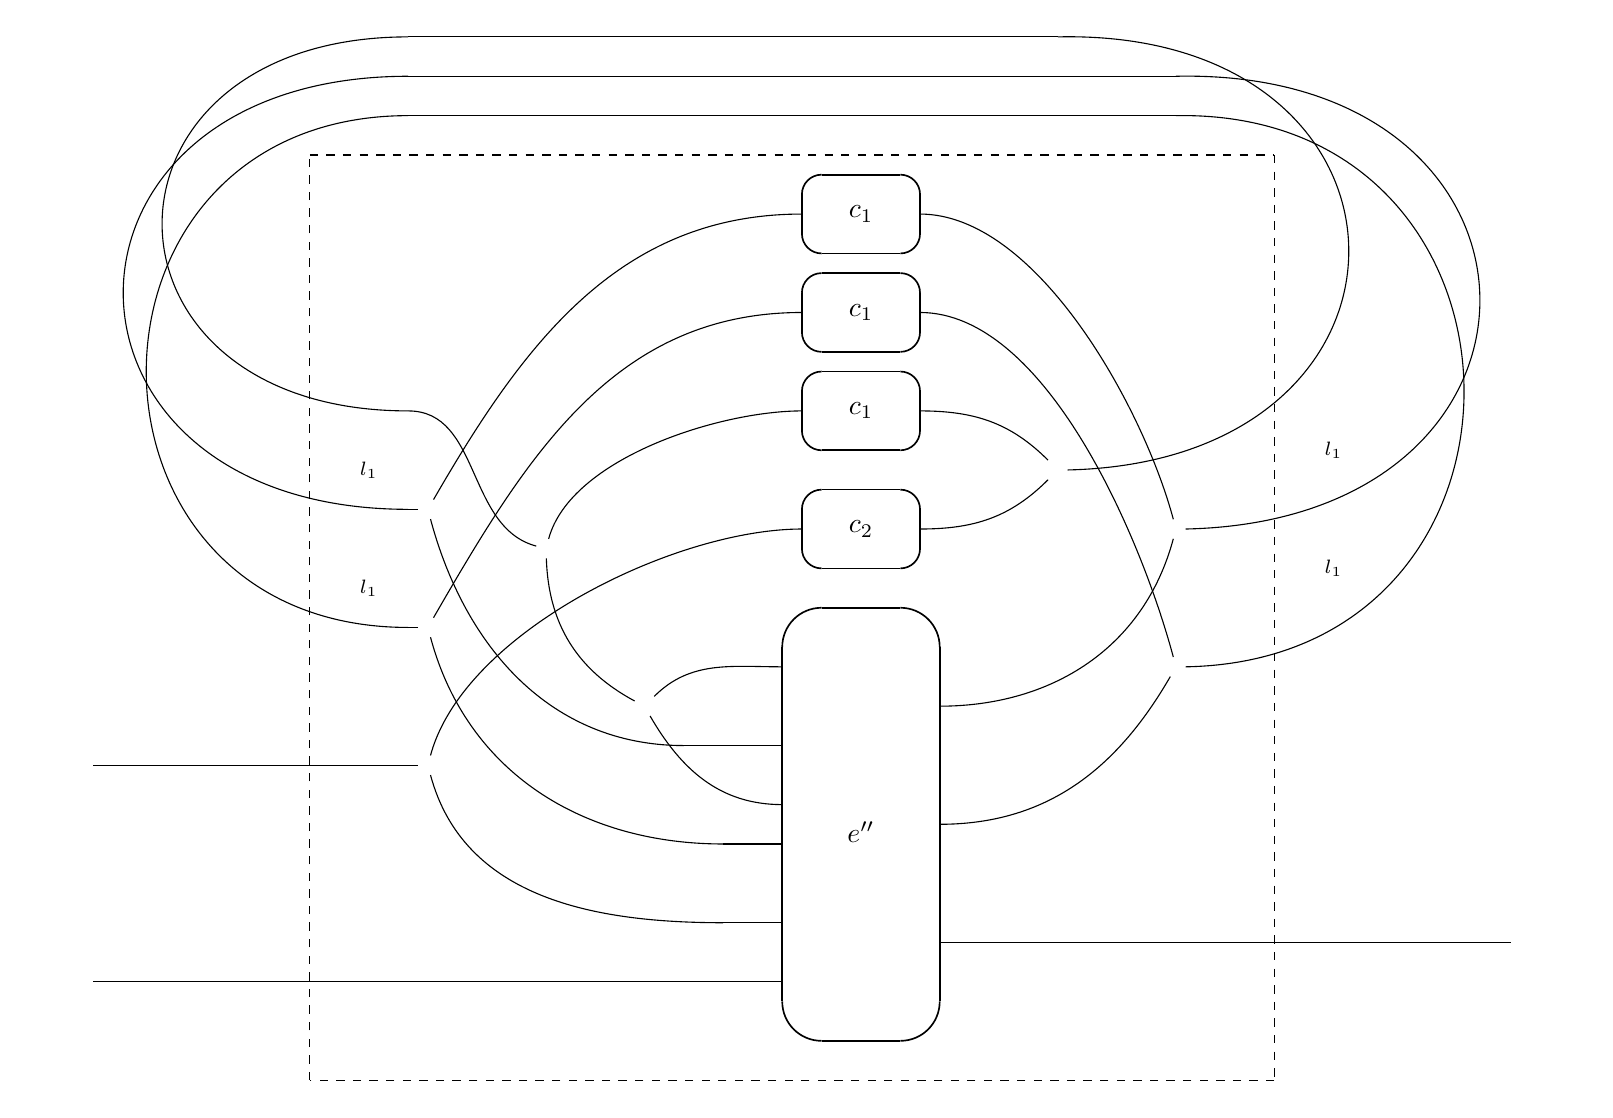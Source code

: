\begin{tikzpicture}
	\begin{pgfonlayer}{nodelayer}
		\node [style=none] (1) at (-0.75, 1.75) {};
		\node [style=none] (3) at (-0.75, 1.75) {};
		\node [style=none] (4) at (-0.25, 2.25) {};
		\node [style=none] (5) at (-0.75, -2.75) {};
		\node [style=none] (6) at (1.25, -2.75) {};
		\node [style=none] (7) at (-0.25, -3.25) {};
		\node [style=none] (8) at (1.25, 1.75) {};
		\node [style=none] (9) at (0.75, -3.25) {};
		\node [style=none] (10) at (0.75, 2.25) {};
		\node [style=none] (11) at (0.25, -0.6) {$e''$};
		\node [style=none] (12) at (8.5, -2) {};
		\node [style=none] (13) at (-9.5, -2.5) {};
		\node [style=none] (15) at (1.25, -2) {};
		\node [style=none] (16) at (-0.75, -2.5) {};
		\node [style=none] (17) at (-6.75, 8) {};
		\node [style=none] (18) at (5.5, 8) {};
		\node [style=none] (19) at (5.5, -3.75) {};
		\node [style=none] (20) at (-6.75, -3.75) {};
		\node [style=none] (21) at (-1.5, -1.75) {};
		\node [style=none] (22) at (1.25, -0.5) {};
		\node [style=black] (23) at (-5.25, 0.25) {};
		\node [style=none] (24) at (-9.5, 0.25) {};
		\node [style=none] (25) at (-0.5, 3.25) {};
		\node [style=none] (26) at (-0.5, 3) {};
		\node [style=none] (27) at (-0.5, 3.5) {};
		\node [style=none] (28) at (-0.25, 3.75) {};
		\node [style=none] (29) at (-0.5, 3) {};
		\node [style=none] (30) at (1, 3) {};
		\node [style=none] (31) at (-0.25, 2.75) {};
		\node [style=none] (32) at (1, 3.5) {};
		\node [style=none] (33) at (0.75, 2.75) {};
		\node [style=none] (34) at (0.75, 3.75) {};
		\node [style=none] (35) at (-0.5, 3.5) {};
		\node [style=none] (36) at (0.25, 3.25) {$c_{2}$};
		\node [style=none] (37) at (1, 3.25) {};
		\node [style=black] (38) at (-2.5, 1) {};
		\node [style=none] (39) at (-2, 0.5) {};
		\node [style=none] (40) at (-1.5, -0.75) {};
		\node [style=none] (43) at (-0.5, 4.75) {};
		\node [style=black] (44) at (2.75, 4) {};
		\node [style=black] (45) at (-3.75, 3) {};
		\node [style=none] (46) at (-5.5, 4.75) {};
		\node [style=none] (47) at (-0.5, 4.5) {};
		\node [style=none] (48) at (-0.5, 5) {};
		\node [style=none] (49) at (-0.25, 5.25) {};
		\node [style=none] (50) at (-0.5, 4.5) {};
		\node [style=none] (51) at (1, 4.5) {};
		\node [style=none] (52) at (-0.25, 4.25) {};
		\node [style=none] (53) at (1, 5) {};
		\node [style=none] (54) at (0.75, 4.25) {};
		\node [style=none] (55) at (0.75, 5.25) {};
		\node [style=none] (56) at (0.25, 4.75) {$c_{1}$};
		\node [style=none] (57) at (-0.5, 5) {};
		\node [style=none] (58) at (1, 4.75) {};
		\node [style=none] (59) at (2.75, 9.5) {};
		\node [style=none] (60) at (-5.5, 9.5) {};
		\node [style=none] (61) at (-0.5, 7.25) {};
		\node [style=none] (62) at (6.25, 4.25) {\scriptsize $l_1$};
		\node [style=none] (63) at (1.25, 1) {};
		\node [style=black] (64) at (4.25, 3.25) {};
		\node [style=none] (65) at (-6, 4) {\scriptsize $l_1$};
		\node [style=black] (66) at (-5.25, 3.5) {};
		\node [style=none] (67) at (-5.5, 3.5) {};
		\node [style=none] (68) at (-0.5, 7) {};
		\node [style=none] (69) at (-0.5, 7.5) {};
		\node [style=none] (70) at (-0.25, 7.75) {};
		\node [style=none] (71) at (-0.5, 7) {};
		\node [style=none] (72) at (1, 7) {};
		\node [style=none] (73) at (-0.25, 6.75) {};
		\node [style=none] (74) at (1, 7.5) {};
		\node [style=none] (75) at (0.75, 6.75) {};
		\node [style=none] (76) at (0.75, 7.75) {};
		\node [style=none] (77) at (0.25, 7.25) {$c_{1}$};
		\node [style=none] (78) at (-0.5, 7.5) {};
		\node [style=none] (79) at (1, 7.25) {};
		\node [style=none] (80) at (4.25, 9) {};
		\node [style=none] (81) at (-5.5, 9) {};
		\node [style=none] (82) at (-6, 2.5) {\scriptsize $l_1$};
		\node [style=black] (83) at (-5.25, 2) {};
		\node [style=none] (84) at (-5.5, 2) {};
		\node [style=none] (85) at (-0.75, -1.75) {};
		\node [style=none] (86) at (-5.5, 8.5) {};
		\node [style=none] (87) at (4.25, 8.5) {};
		\node [style=none] (88) at (6.25, 2.75) {\scriptsize $l_1$};
		\node [style=black] (89) at (4.25, 1.5) {};
		\node [style=none] (90) at (-0.5, 6) {};
		\node [style=none] (91) at (-0.5, 5.75) {};
		\node [style=none] (92) at (-0.5, 6.25) {};
		\node [style=none] (93) at (-0.25, 6.5) {};
		\node [style=none] (94) at (-0.5, 5.75) {};
		\node [style=none] (95) at (1, 5.75) {};
		\node [style=none] (96) at (-0.25, 5.5) {};
		\node [style=none] (97) at (1, 6.25) {};
		\node [style=none] (98) at (0.75, 5.5) {};
		\node [style=none] (99) at (0.75, 6.5) {};
		\node [style=none] (100) at (0.25, 6) {$c_{1}$};
		\node [style=none] (101) at (-0.5, 6.25) {};
		\node [style=none] (102) at (1, 6) {};
		\node [style=none] (103) at (-0.75, 1.5) {};
		\node [style=none] (104) at (-0.75, -0.25) {};
		\node [style=none] (105) at (-0.75, -0.75) {};
		\node [style=none] (106) at (-0.75, 0.5) {};
	\end{pgfonlayer}
	\begin{pgfonlayer}{edgelayer}
		\draw [semithick, in=0, out=-90] (6.center) to (9.center);
		\draw [semithick, in=-90, out=180] (7.center) to (5.center);
		\draw [semithick, in=180, out=90] (3.center) to (4.center);
		\draw [semithick, in=90, out=0] (10.center) to (8.center);
		\draw [semithick] (4.center) to (10.center);
		\draw [semithick] (8.center) to (6.center);
		\draw [semithick] (9.center) to (7.center);
		\draw [semithick] (5.center) to (3.center);
		\draw (15.center) to (12.center);
		\draw (13.center) to (16.center);
		\draw [dashed] (17.center) to (18.center);
		\draw [dashed] (18.center) to (19.center);
		\draw [dashed] (19.center) to (20.center);
		\draw [dashed] (20.center) to (17.center);
		\draw (24.center) to (23);
		\draw [in=180, out=-75] (23) to (21.center);
		\draw [semithick, in=0, out=-90] (30.center) to (33.center);
		\draw [semithick, in=-90, out=180] (31.center) to (29.center);
		\draw [semithick, in=180, out=90] (27.center) to (28.center);
		\draw [semithick, in=90, out=0] (34.center) to (32.center);
		\draw [semithick] (28.center) to (34.center);
		\draw [semithick] (32.center) to (30.center);
		\draw [semithick] (33.center) to (31.center);
		\draw [semithick] (29.center) to (27.center);
		\draw [in=-180, out=75, looseness=0.75] (23) to (25.center);
		\draw [in=0, out=165] (45) to (46.center);
		\draw [in=-180, out=75, looseness=0.75] (45) to (43.center);
		\draw [semithick, in=0, out=-90] (51.center) to (54.center);
		\draw [semithick, in=-90, out=180] (52.center) to (50.center);
		\draw [semithick, in=180, out=90] (48.center) to (49.center);
		\draw [semithick, in=90, out=0] (55.center) to (53.center);
		\draw [semithick] (49.center) to (55.center);
		\draw [semithick] (53.center) to (51.center);
		\draw [semithick] (54.center) to (52.center);
		\draw [semithick] (50.center) to (48.center);
		\draw [bend right=90, looseness=2.25] (44) to (59.center);
		\draw (59.center) to (60.center);
		\draw [bend left=90, looseness=2.25] (46.center) to (60.center);
		\draw [in=135, out=0] (58.center) to (44);
		\draw [bend right] (45) to (38);
		\draw [in=225, out=0] (37.center) to (44);
		\draw [in=-105, out=0] (63.center) to (64);
		\draw (66) to (67.center);
		\draw [in=-180, out=60] (66) to (61.center);
		\draw [semithick, in=0, out=-90] (72.center) to (75.center);
		\draw [semithick, in=-90, out=180] (73.center) to (71.center);
		\draw [semithick, in=180, out=90] (69.center) to (70.center);
		\draw [semithick, in=90, out=0] (76.center) to (74.center);
		\draw [semithick] (70.center) to (76.center);
		\draw [semithick] (74.center) to (72.center);
		\draw [semithick] (75.center) to (73.center);
		\draw [semithick] (71.center) to (69.center);
		\draw [bend right=90, looseness=2.25] (64) to (80.center);
		\draw (80.center) to (81.center);
		\draw [bend left=90, looseness=2.25] (67.center) to (81.center);
		\draw [in=105, out=0, looseness=0.75] (79.center) to (64);
		\draw [in=-180, out=-75] (66) to (39.center);
		\draw (83) to (84.center);
		\draw [in=180, out=-75] (83) to (40.center);
		\draw (21.center) to (85.center);
		\draw [bend right=90, looseness=1.75] (86.center) to (84.center);
		\draw (87.center) to (86.center);
		\draw [bend right=90, looseness=1.75] (89) to (87.center);
		\draw [in=-120, out=0] (22.center) to (89);
		\draw [semithick, in=0, out=-90] (95.center) to (98.center);
		\draw [semithick, in=-90, out=180] (96.center) to (94.center);
		\draw [semithick, in=180, out=90] (92.center) to (93.center);
		\draw [semithick, in=90, out=0] (99.center) to (97.center);
		\draw [semithick] (93.center) to (99.center);
		\draw [semithick] (97.center) to (95.center);
		\draw [semithick] (98.center) to (96.center);
		\draw [semithick] (94.center) to (92.center);
		\draw [in=0, out=105, looseness=0.75] (89) to (102.center);
		\draw [in=-180, out=60] (83) to (90.center);
		\draw [in=180, out=45] (38) to (103.center);
		\draw [in=180, out=-60] (38) to (104.center);
		\draw (40.center) to (105.center);
		\draw (39.center) to (106.center);
	\end{pgfonlayer}
\end{tikzpicture}
